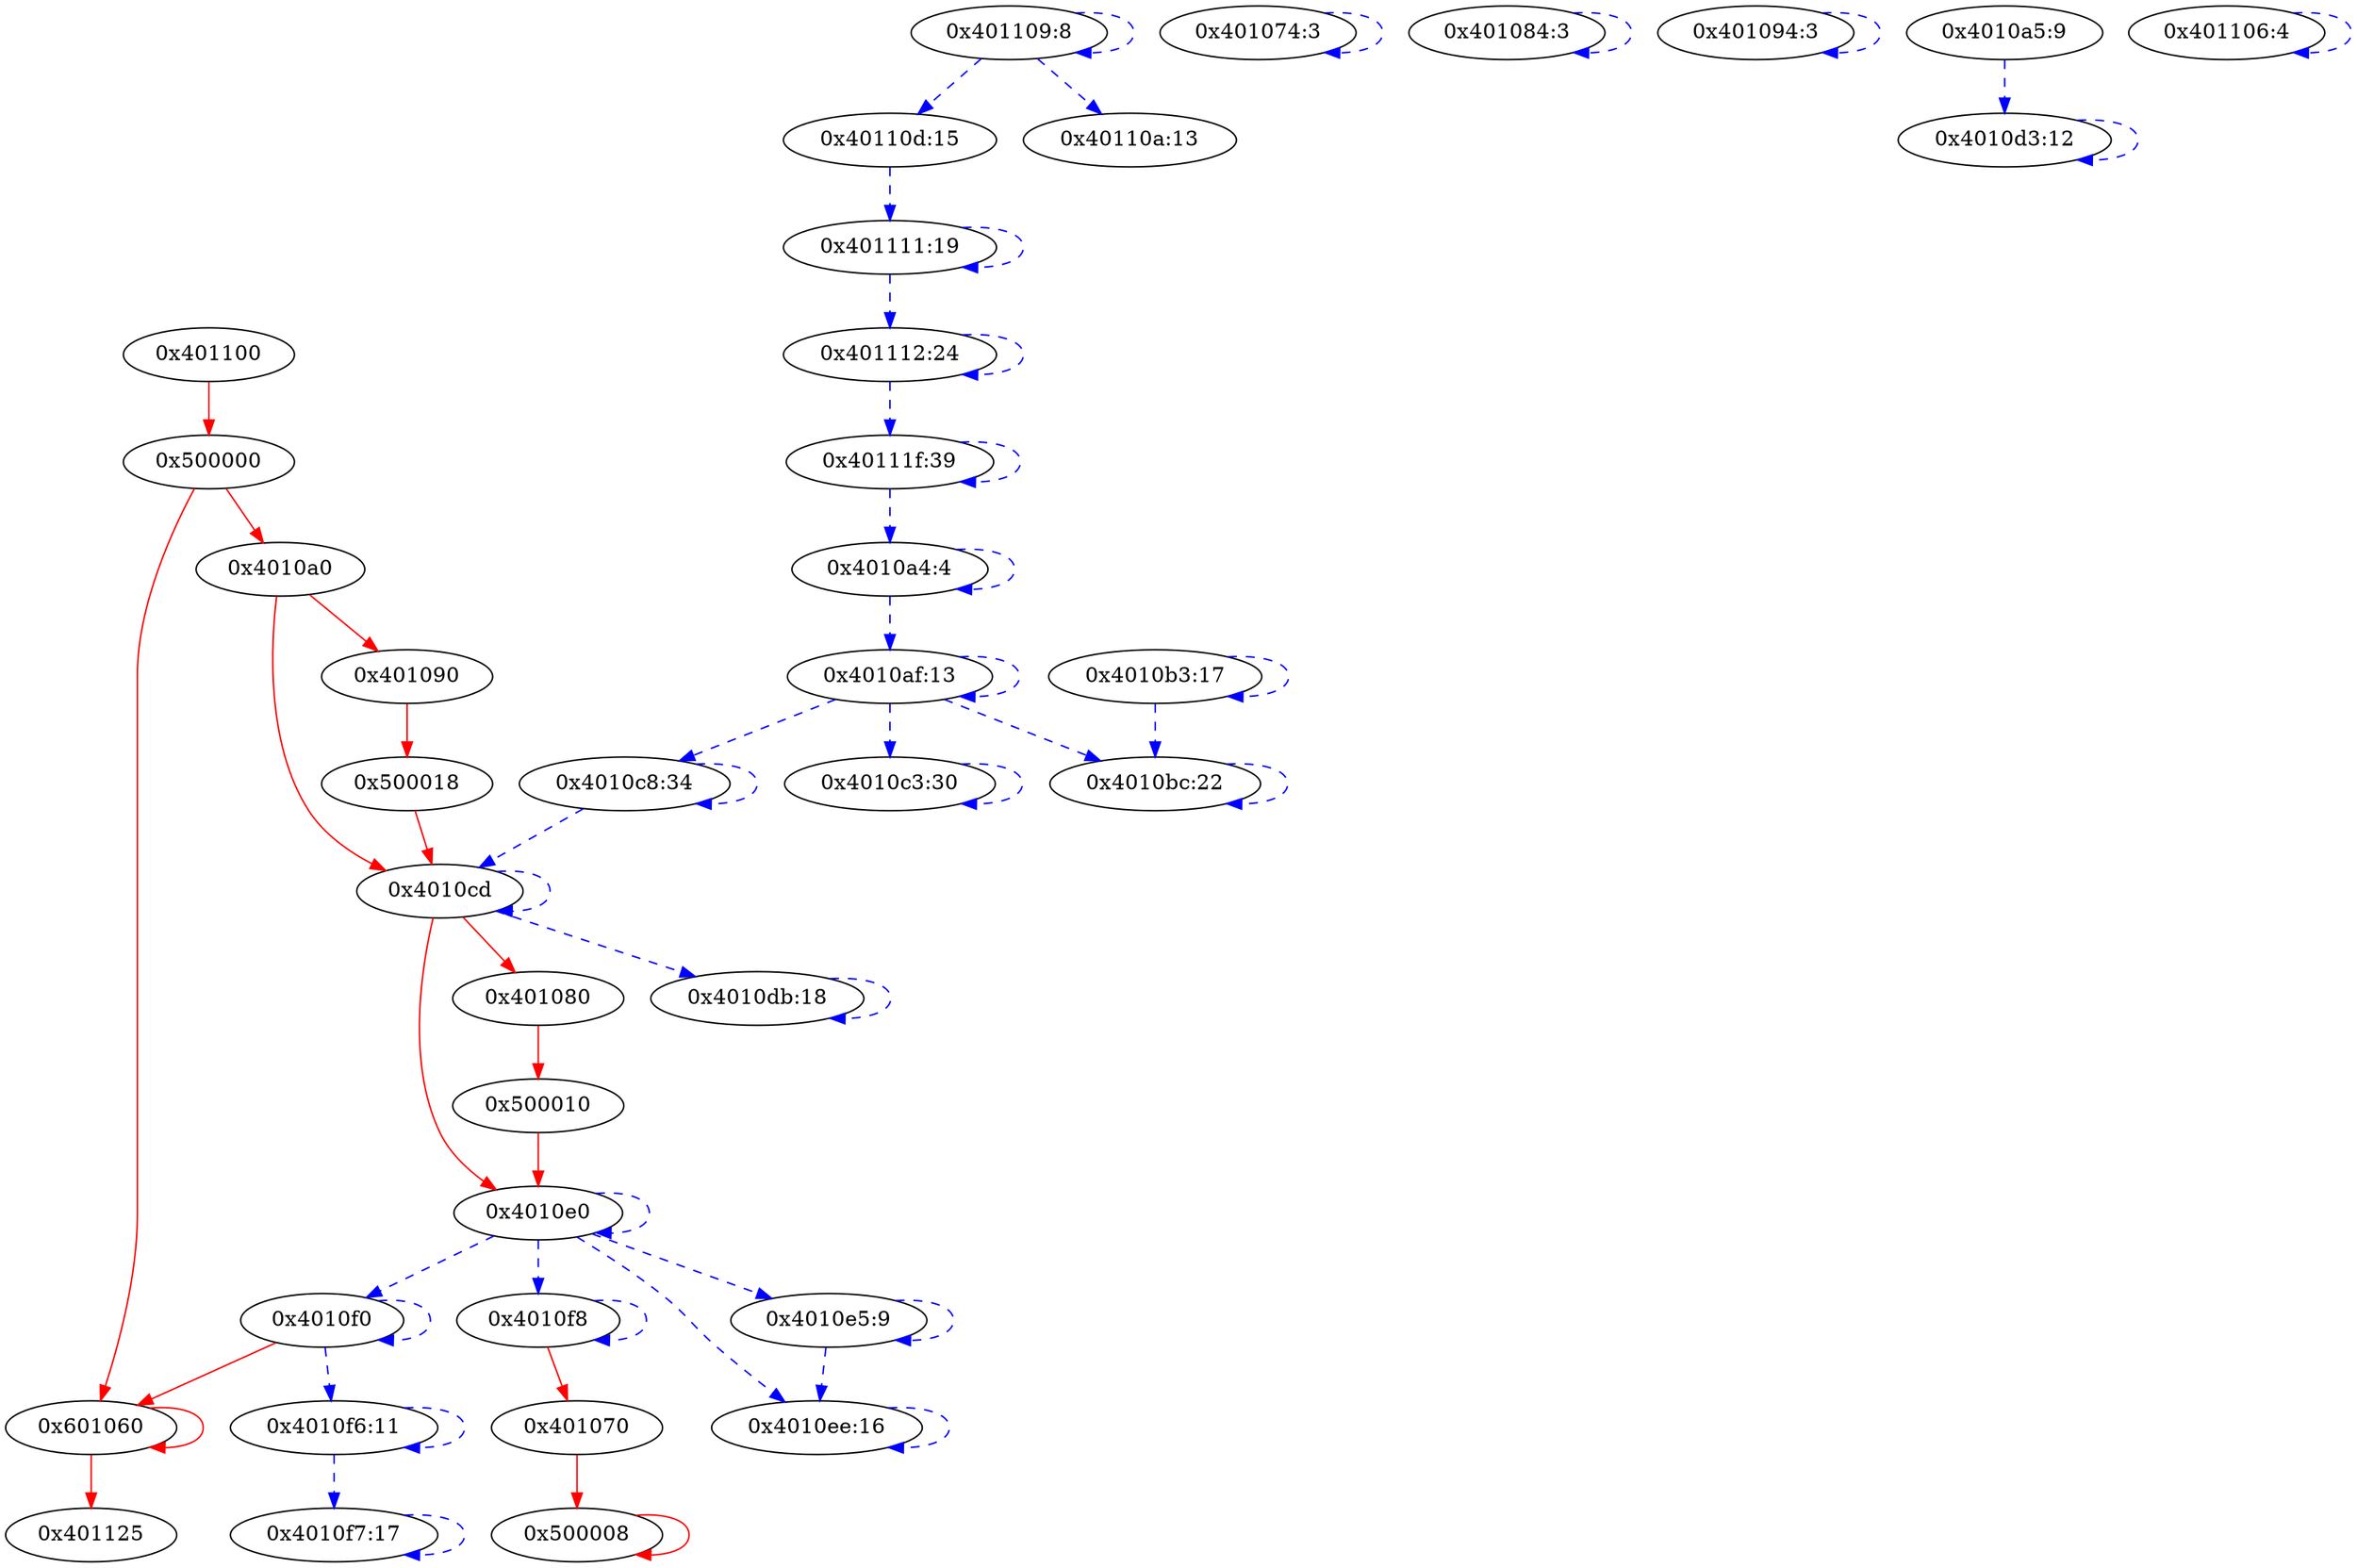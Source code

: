 digraph {
401100 [label="0x401100"];
500000 [label="0x500000"];
"4010a0" [label="0x4010a0"];
401090 [label="0x401090"];
500018 [label="0x500018"];
"4010cd" [label="0x4010cd"];
401080 [label="0x401080"];
500010 [label="0x500010"];
601060 [label="0x601060"];
"4010e0" [label="0x4010e0"];
"4010f0" [label="0x4010f0"];
"4010f8" [label="0x4010f8"];
401070 [label="0x401070"];
500008 [label="0x500008"];
401125 [label="0x401125"];
401074 [label="0x401074:3"];
401084 [label="0x401084:3"];
401094 [label="0x401094:3"];
"4010e5" [label="0x4010e5:9"];
"4010ee" [label="0x4010ee:16"];
"4010f6" [label="0x4010f6:11"];
"4010f7" [label="0x4010f7:17"];
"4010db" [label="0x4010db:18"];
"4010d3" [label="0x4010d3:12"];
"4010a4" [label="0x4010a4:4"];
"4010af" [label="0x4010af:13"];
"4010bc" [label="0x4010bc:22"];
"4010c3" [label="0x4010c3:30"];
"4010c8" [label="0x4010c8:34"];
"4010b3" [label="0x4010b3:17"];
"4010a5" [label="0x4010a5:9"];
401106 [label="0x401106:4"];
401109 [label="0x401109:8"];
"40110a" [label="0x40110a:13"];
"40110d" [label="0x40110d:15"];
401111 [label="0x401111:19"];
401112 [label="0x401112:24"];
"40111f" [label="0x40111f:39"];
401100 -> 500000 [type=control, color=red, style=solid];
500000 -> "4010a0" [type=control, color=red, style=solid];
500000 -> 601060 [type=control, color=red, style=solid];
"4010a0" -> 401090 [type=control, color=red, style=solid];
"4010a0" -> "4010cd" [type=control, color=red, style=solid];
401090 -> 500018 [type=control, color=red, style=solid];
500018 -> "4010cd" [type=control, color=red, style=solid];
"4010cd" -> 401080 [type=control, color=red, style=solid];
"4010cd" -> "4010e0" [type=control, color=red, style=solid];
"4010cd" -> "4010cd" [type=data, color=blue, style=dashed];
"4010cd" -> "4010db" [type=data, color=blue, style=dashed];
401080 -> 500010 [type=control, color=red, style=solid];
500010 -> "4010e0" [type=control, color=red, style=solid];
601060 -> 601060 [type=control, color=red, style=solid];
601060 -> 401125 [type=control, color=red, style=solid];
"4010e0" -> "4010f0" [type=data, color=blue, style=dashed];
"4010e0" -> "4010f8" [type=data, color=blue, style=dashed];
"4010e0" -> "4010e0" [type=data, color=blue, style=dashed];
"4010e0" -> "4010e5" [type=data, color=blue, style=dashed];
"4010e0" -> "4010ee" [type=data, color=blue, style=dashed];
"4010f0" -> 601060 [type=control, color=red, style=solid];
"4010f0" -> "4010f0" [type=data, color=blue, style=dashed];
"4010f0" -> "4010f6" [type=data, color=blue, style=dashed];
"4010f8" -> 401070 [type=control, color=red, style=solid];
"4010f8" -> "4010f8" [type=data, color=blue, style=dashed];
401070 -> 500008 [type=control, color=red, style=solid];
500008 -> 500008 [type=control, color=red, style=solid];
401074 -> 401074 [type=data, color=blue, style=dashed];
401084 -> 401084 [type=data, color=blue, style=dashed];
401094 -> 401094 [type=data, color=blue, style=dashed];
"4010e5" -> "4010e5" [type=data, color=blue, style=dashed];
"4010e5" -> "4010ee" [type=data, color=blue, style=dashed];
"4010ee" -> "4010ee" [type=data, color=blue, style=dashed];
"4010f6" -> "4010f6" [type=data, color=blue, style=dashed];
"4010f6" -> "4010f7" [type=data, color=blue, style=dashed];
"4010f7" -> "4010f7" [type=data, color=blue, style=dashed];
"4010db" -> "4010db" [type=data, color=blue, style=dashed];
"4010d3" -> "4010d3" [type=data, color=blue, style=dashed];
"4010a4" -> "4010a4" [type=data, color=blue, style=dashed];
"4010a4" -> "4010af" [type=data, color=blue, style=dashed];
"4010af" -> "4010af" [type=data, color=blue, style=dashed];
"4010af" -> "4010bc" [type=data, color=blue, style=dashed];
"4010af" -> "4010c3" [type=data, color=blue, style=dashed];
"4010af" -> "4010c8" [type=data, color=blue, style=dashed];
"4010bc" -> "4010bc" [type=data, color=blue, style=dashed];
"4010c3" -> "4010c3" [type=data, color=blue, style=dashed];
"4010c8" -> "4010c8" [type=data, color=blue, style=dashed];
"4010c8" -> "4010cd" [type=data, color=blue, style=dashed];
"4010b3" -> "4010b3" [type=data, color=blue, style=dashed];
"4010b3" -> "4010bc" [type=data, color=blue, style=dashed];
"4010a5" -> "4010d3" [type=data, color=blue, style=dashed];
401106 -> 401106 [type=data, color=blue, style=dashed];
401109 -> 401109 [type=data, color=blue, style=dashed];
401109 -> "40110a" [type=data, color=blue, style=dashed];
401109 -> "40110d" [type=data, color=blue, style=dashed];
"40110d" -> 401111 [type=data, color=blue, style=dashed];
401111 -> 401111 [type=data, color=blue, style=dashed];
401111 -> 401112 [type=data, color=blue, style=dashed];
401112 -> 401112 [type=data, color=blue, style=dashed];
401112 -> "40111f" [type=data, color=blue, style=dashed];
"40111f" -> "40111f" [type=data, color=blue, style=dashed];
"40111f" -> "4010a4" [type=data, color=blue, style=dashed];
}
